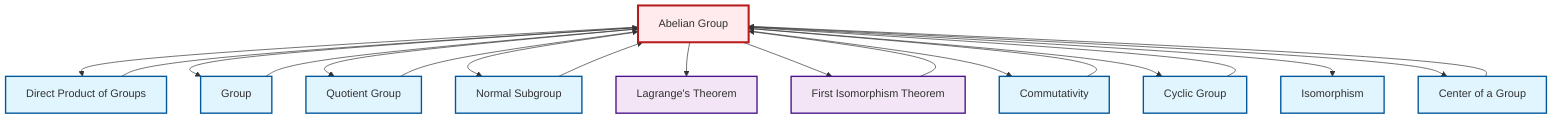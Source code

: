 graph TD
    classDef definition fill:#e1f5fe,stroke:#01579b,stroke-width:2px
    classDef theorem fill:#f3e5f5,stroke:#4a148c,stroke-width:2px
    classDef axiom fill:#fff3e0,stroke:#e65100,stroke-width:2px
    classDef example fill:#e8f5e9,stroke:#1b5e20,stroke-width:2px
    classDef current fill:#ffebee,stroke:#b71c1c,stroke-width:3px
    def-abelian-group["Abelian Group"]:::definition
    def-cyclic-group["Cyclic Group"]:::definition
    def-commutativity["Commutativity"]:::definition
    def-center-of-group["Center of a Group"]:::definition
    def-quotient-group["Quotient Group"]:::definition
    def-isomorphism["Isomorphism"]:::definition
    def-normal-subgroup["Normal Subgroup"]:::definition
    def-direct-product["Direct Product of Groups"]:::definition
    def-group["Group"]:::definition
    thm-lagrange["Lagrange's Theorem"]:::theorem
    thm-first-isomorphism["First Isomorphism Theorem"]:::theorem
    def-abelian-group --> def-direct-product
    def-normal-subgroup --> def-abelian-group
    def-abelian-group --> def-group
    def-cyclic-group --> def-abelian-group
    def-abelian-group --> def-quotient-group
    def-abelian-group --> def-normal-subgroup
    def-abelian-group --> thm-lagrange
    def-abelian-group --> thm-first-isomorphism
    def-abelian-group --> def-commutativity
    def-commutativity --> def-abelian-group
    def-center-of-group --> def-abelian-group
    def-abelian-group --> def-cyclic-group
    def-quotient-group --> def-abelian-group
    def-abelian-group --> def-isomorphism
    def-abelian-group --> def-center-of-group
    thm-first-isomorphism --> def-abelian-group
    def-direct-product --> def-abelian-group
    def-group --> def-abelian-group
    class def-abelian-group current